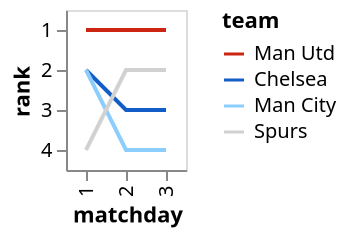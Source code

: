 {
  "$schema": "https://vega.github.io/schema/vega-lite/v2.json",
  "description": "Ranking of a hypothetical football/soccer league with 4 teams.",
  "data": {
    "values": [
      {"team": "Man Utd", "matchday": 1, "point": 3},
      {"team": "Chelsea", "matchday": 1, "point": 1},
      {"team": "Man City", "matchday": 1, "point": 1},
      {"team": "Spurs", "matchday": 1, "point": 0},
      {"team": "Man Utd", "matchday": 2, "point": 6},
      {"team": "Chelsea", "matchday": 2, "point": 1},
      {"team": "Man City", "matchday": 2, "point": 0},
      {"team": "Spurs", "matchday": 2, "point": 3},
      {"team": "Man Utd", "matchday": 3, "point": 9},
      {"team": "Chelsea", "matchday": 3, "point": 1},
      {"team": "Man City", "matchday": 3, "point": 0},
      {"team": "Spurs", "matchday": 3, "point": 6}
    ]
  },
  "transform": [{
    "sort": [{"field": "point", "order": "descending"}],
    "window": [{
      "op": "rank",
      "as": "rank"
    }],
    "groupby": ["matchday"]
  }],
  "mark": {"type": "line", "orient": "vertical"},
  "encoding": {
    "x": {"field": "matchday", "type": "ordinal"},
    "y": {"field": "rank", "type": "ordinal"},
    "color": {
      "field": "team", "type": "nominal",
      "scale": {
        "domain": ["Man Utd", "Chelsea", "Man City", "Spurs"],
        "range": ["#cc2613", "#125dc7", "#8bcdfc", "#d1d1d1"]
      }
    }
  }
}
